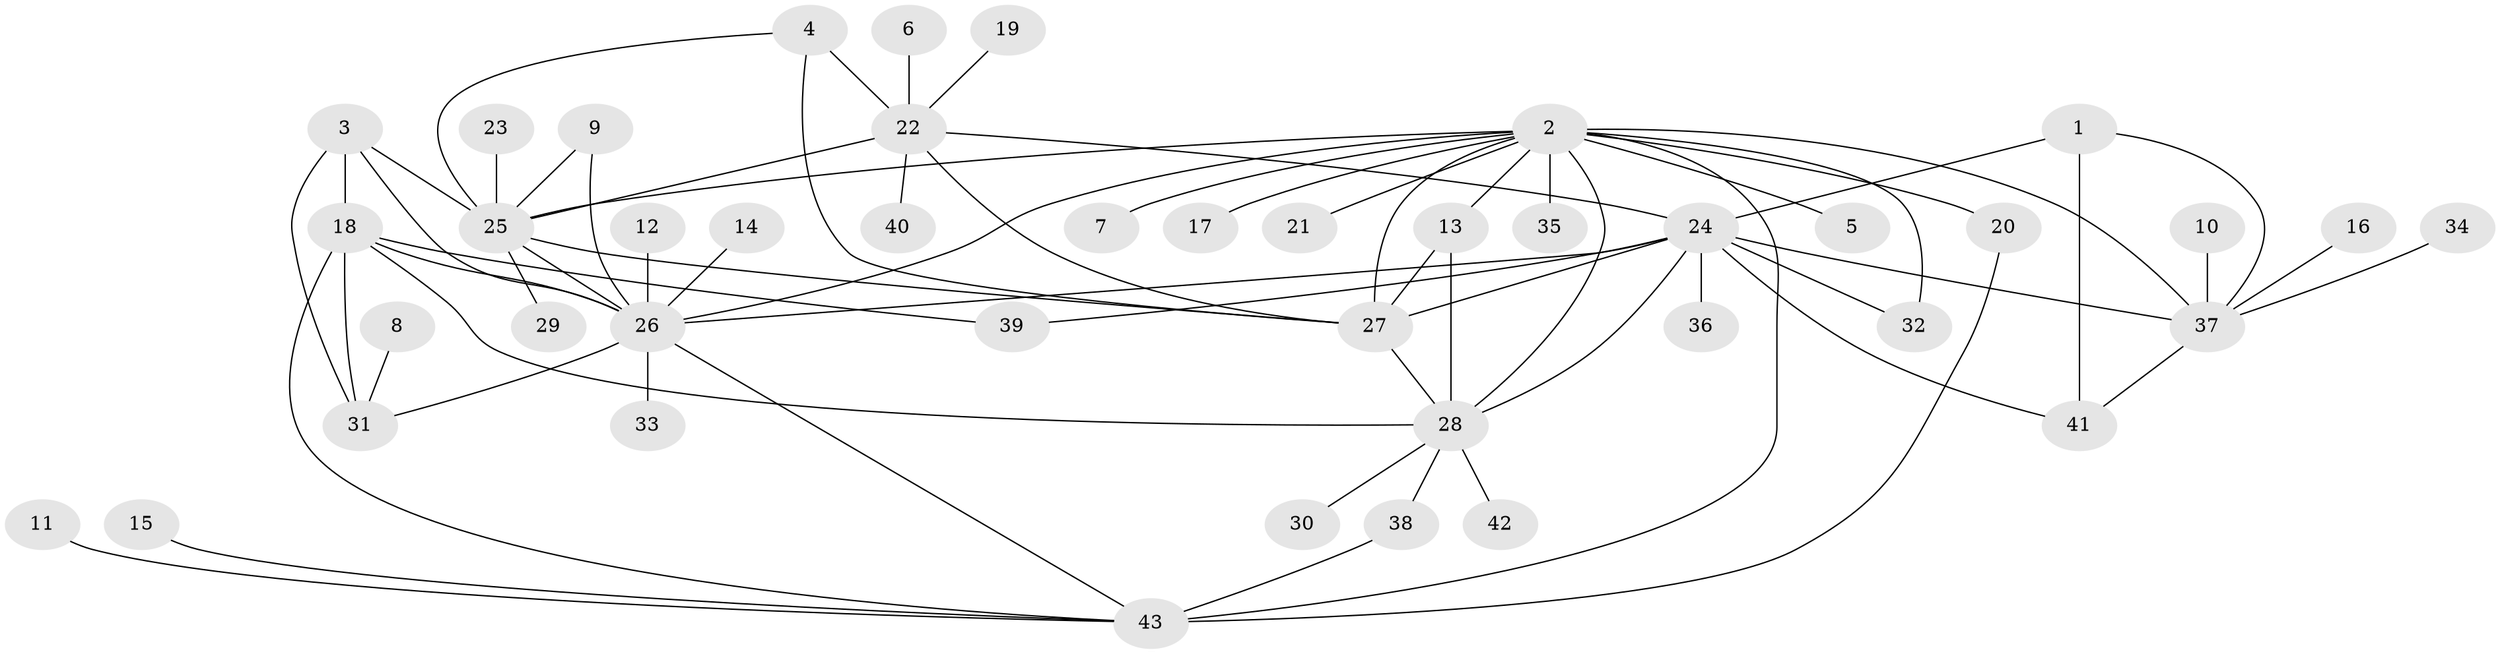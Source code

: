 // original degree distribution, {10: 0.012048192771084338, 5: 0.04819277108433735, 9: 0.024096385542168676, 12: 0.012048192771084338, 3: 0.0963855421686747, 6: 0.03614457831325301, 4: 0.04819277108433735, 11: 0.024096385542168676, 8: 0.012048192771084338, 7: 0.024096385542168676, 2: 0.13253012048192772, 1: 0.5301204819277109}
// Generated by graph-tools (version 1.1) at 2025/26/03/09/25 03:26:43]
// undirected, 43 vertices, 69 edges
graph export_dot {
graph [start="1"]
  node [color=gray90,style=filled];
  1;
  2;
  3;
  4;
  5;
  6;
  7;
  8;
  9;
  10;
  11;
  12;
  13;
  14;
  15;
  16;
  17;
  18;
  19;
  20;
  21;
  22;
  23;
  24;
  25;
  26;
  27;
  28;
  29;
  30;
  31;
  32;
  33;
  34;
  35;
  36;
  37;
  38;
  39;
  40;
  41;
  42;
  43;
  1 -- 24 [weight=1.0];
  1 -- 37 [weight=1.0];
  1 -- 41 [weight=1.0];
  2 -- 5 [weight=1.0];
  2 -- 7 [weight=1.0];
  2 -- 13 [weight=2.0];
  2 -- 17 [weight=1.0];
  2 -- 20 [weight=2.0];
  2 -- 21 [weight=1.0];
  2 -- 25 [weight=1.0];
  2 -- 26 [weight=1.0];
  2 -- 27 [weight=2.0];
  2 -- 28 [weight=2.0];
  2 -- 32 [weight=1.0];
  2 -- 35 [weight=1.0];
  2 -- 37 [weight=1.0];
  2 -- 43 [weight=2.0];
  3 -- 18 [weight=1.0];
  3 -- 25 [weight=1.0];
  3 -- 26 [weight=1.0];
  3 -- 31 [weight=1.0];
  4 -- 22 [weight=1.0];
  4 -- 25 [weight=1.0];
  4 -- 27 [weight=1.0];
  6 -- 22 [weight=1.0];
  8 -- 31 [weight=1.0];
  9 -- 25 [weight=1.0];
  9 -- 26 [weight=1.0];
  10 -- 37 [weight=1.0];
  11 -- 43 [weight=1.0];
  12 -- 26 [weight=1.0];
  13 -- 27 [weight=1.0];
  13 -- 28 [weight=1.0];
  14 -- 26 [weight=1.0];
  15 -- 43 [weight=1.0];
  16 -- 37 [weight=1.0];
  18 -- 26 [weight=1.0];
  18 -- 28 [weight=1.0];
  18 -- 31 [weight=1.0];
  18 -- 39 [weight=1.0];
  18 -- 43 [weight=1.0];
  19 -- 22 [weight=1.0];
  20 -- 43 [weight=1.0];
  22 -- 24 [weight=1.0];
  22 -- 25 [weight=1.0];
  22 -- 27 [weight=1.0];
  22 -- 40 [weight=1.0];
  23 -- 25 [weight=1.0];
  24 -- 26 [weight=1.0];
  24 -- 27 [weight=1.0];
  24 -- 28 [weight=1.0];
  24 -- 32 [weight=1.0];
  24 -- 36 [weight=1.0];
  24 -- 37 [weight=1.0];
  24 -- 39 [weight=1.0];
  24 -- 41 [weight=1.0];
  25 -- 26 [weight=1.0];
  25 -- 27 [weight=1.0];
  25 -- 29 [weight=1.0];
  26 -- 31 [weight=1.0];
  26 -- 33 [weight=1.0];
  26 -- 43 [weight=1.0];
  27 -- 28 [weight=1.0];
  28 -- 30 [weight=1.0];
  28 -- 38 [weight=1.0];
  28 -- 42 [weight=1.0];
  34 -- 37 [weight=1.0];
  37 -- 41 [weight=1.0];
  38 -- 43 [weight=1.0];
}
